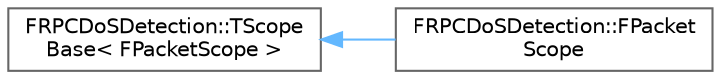 digraph "Graphical Class Hierarchy"
{
 // INTERACTIVE_SVG=YES
 // LATEX_PDF_SIZE
  bgcolor="transparent";
  edge [fontname=Helvetica,fontsize=10,labelfontname=Helvetica,labelfontsize=10];
  node [fontname=Helvetica,fontsize=10,shape=box,height=0.2,width=0.4];
  rankdir="LR";
  Node0 [id="Node000000",label="FRPCDoSDetection::TScope\lBase\< FPacketScope \>",height=0.2,width=0.4,color="grey40", fillcolor="white", style="filled",URL="$d9/d21/classFRPCDoSDetection_1_1TScopeBase.html",tooltip=" "];
  Node0 -> Node1 [id="edge4768_Node000000_Node000001",dir="back",color="steelblue1",style="solid",tooltip=" "];
  Node1 [id="Node000001",label="FRPCDoSDetection::FPacket\lScope",height=0.2,width=0.4,color="grey40", fillcolor="white", style="filled",URL="$d4/db7/classFRPCDoSDetection_1_1FPacketScope.html",tooltip="Variables and functions that should only be accessible while receiving an individual packet."];
}
